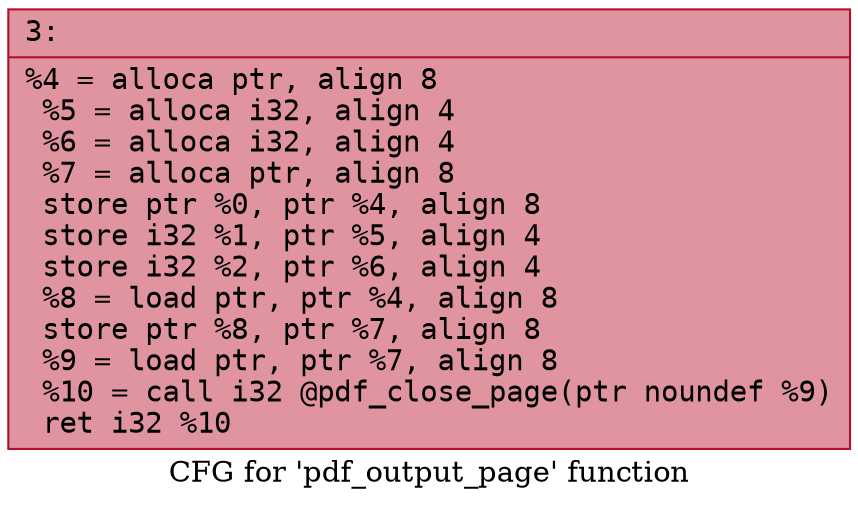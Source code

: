 digraph "CFG for 'pdf_output_page' function" {
	label="CFG for 'pdf_output_page' function";

	Node0x6000020ae4e0 [shape=record,color="#b70d28ff", style=filled, fillcolor="#b70d2870" fontname="Courier",label="{3:\l|  %4 = alloca ptr, align 8\l  %5 = alloca i32, align 4\l  %6 = alloca i32, align 4\l  %7 = alloca ptr, align 8\l  store ptr %0, ptr %4, align 8\l  store i32 %1, ptr %5, align 4\l  store i32 %2, ptr %6, align 4\l  %8 = load ptr, ptr %4, align 8\l  store ptr %8, ptr %7, align 8\l  %9 = load ptr, ptr %7, align 8\l  %10 = call i32 @pdf_close_page(ptr noundef %9)\l  ret i32 %10\l}"];
}
